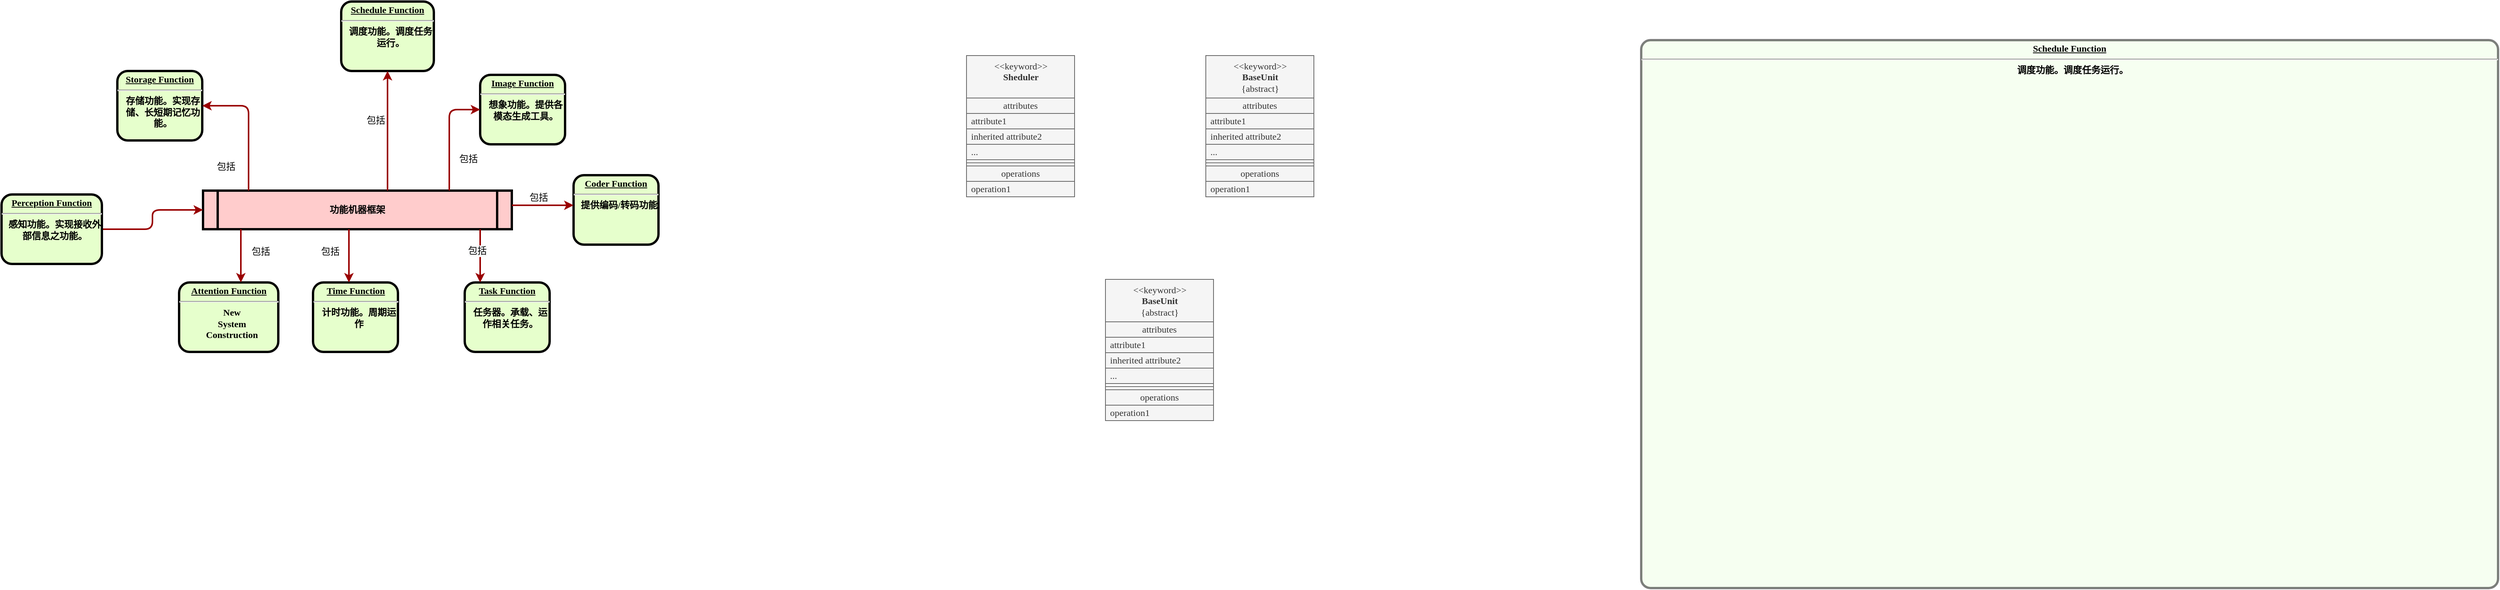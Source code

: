 <mxfile version="20.2.3" type="device" pages="7"><diagram id="hxAPiEVSr4k-Q3uIAlVK" name="功能机器框架"><mxGraphModel dx="1186" dy="847" grid="0" gridSize="10" guides="1" tooltips="1" connect="1" arrows="1" fold="1" page="0" pageScale="1" pageWidth="1169" pageHeight="827" math="0" shadow="0"><root><mxCell id="0"/><mxCell id="1" parent="0"/><mxCell id="62-Rs0SELJsAZ476o-O3-1" value="&lt;p style=&quot;margin: 0px; margin-top: 4px; text-align: center; text-decoration: underline;&quot;&gt;&lt;strong&gt;Storage Function&lt;/strong&gt;&lt;/p&gt;&lt;hr&gt;&lt;p style=&quot;margin: 0px; margin-left: 8px;&quot;&gt;存储功能。实现存储、长短期记忆功能。&lt;/p&gt;" style="verticalAlign=middle;align=center;overflow=fill;fontSize=12;fontFamily=Times New Roman;html=1;rounded=1;fontStyle=1;strokeWidth=3;fillColor=#E6FFCC;whiteSpace=wrap;" parent="1" vertex="1"><mxGeometry x="200" y="270" width="110" height="90" as="geometry"/></mxCell><mxCell id="62-Rs0SELJsAZ476o-O3-2" value="功能机器框架" style="shape=process;whiteSpace=wrap;align=center;verticalAlign=middle;size=0.048;fontStyle=1;strokeWidth=3;fillColor=#FFCCCC;fontFamily=Times New Roman;" parent="1" vertex="1"><mxGeometry x="311.0" y="425" width="400" height="50" as="geometry"/></mxCell><mxCell id="62-Rs0SELJsAZ476o-O3-3" value="&lt;p style=&quot;margin: 0px; margin-top: 4px; text-align: center; text-decoration: underline;&quot;&gt;&lt;strong&gt;Schedule Function&lt;br&gt;&lt;/strong&gt;&lt;/p&gt;&lt;hr&gt;&lt;p style=&quot;margin: 0px; margin-left: 8px;&quot;&gt;调度功能。调度任务运行。&lt;/p&gt;" style="verticalAlign=middle;align=center;overflow=fill;fontSize=12;fontFamily=Times New Roman;html=1;rounded=1;fontStyle=1;strokeWidth=3;fillColor=#E6FFCC;whiteSpace=wrap;" parent="1" vertex="1"><mxGeometry x="490" y="180" width="120" height="90" as="geometry"/></mxCell><mxCell id="62-Rs0SELJsAZ476o-O3-4" value="&lt;p style=&quot;margin: 0px; margin-top: 4px; text-align: center; text-decoration: underline;&quot;&gt;Coder Function&lt;/p&gt;&lt;hr&gt;&lt;p style=&quot;margin: 0px; margin-left: 8px;&quot;&gt;提供编码/转码功能&lt;/p&gt;" style="verticalAlign=middle;align=center;overflow=fill;fontSize=12;fontFamily=Times New Roman;html=1;rounded=1;fontStyle=1;strokeWidth=3;fillColor=#E6FFCC;whiteSpace=wrap;" parent="1" vertex="1"><mxGeometry x="791" y="405" width="110" height="90" as="geometry"/></mxCell><mxCell id="62-Rs0SELJsAZ476o-O3-5" value="&lt;p style=&quot;margin: 0px; margin-top: 4px; text-align: center; text-decoration: underline;&quot;&gt;Image Function&lt;/p&gt;&lt;hr&gt;&lt;p style=&quot;margin: 0px; margin-left: 8px;&quot;&gt;想象功能。提供各模态生成工具。&lt;/p&gt;" style="verticalAlign=middle;align=center;overflow=fill;fontSize=12;fontFamily=Times New Roman;html=1;rounded=1;fontStyle=1;strokeWidth=3;fillColor=#E6FFCC;whiteSpace=wrap;" parent="1" vertex="1"><mxGeometry x="670" y="275" width="110" height="90" as="geometry"/></mxCell><mxCell id="62-Rs0SELJsAZ476o-O3-6" value="&lt;p style=&quot;margin: 0px; margin-top: 4px; text-align: center; text-decoration: underline;&quot;&gt;Task Function&lt;/p&gt;&lt;hr&gt;&lt;p style=&quot;margin: 0px; margin-left: 8px;&quot;&gt;任务器。承载、运作相关任务。&lt;/p&gt;" style="verticalAlign=middle;align=center;overflow=fill;fontSize=12;fontFamily=Times New Roman;html=1;rounded=1;fontStyle=1;strokeWidth=3;fillColor=#E6FFCC;whiteSpace=wrap;" parent="1" vertex="1"><mxGeometry x="650" y="544" width="110" height="90" as="geometry"/></mxCell><mxCell id="62-Rs0SELJsAZ476o-O3-7" value="&lt;p style=&quot;margin: 0px; margin-top: 4px; text-align: center; text-decoration: underline;&quot;&gt;Attention Function&lt;/p&gt;&lt;hr&gt;&lt;p style=&quot;margin: 0px; margin-left: 8px;&quot;&gt;New&lt;/p&gt;&lt;p style=&quot;margin: 0px; margin-left: 8px;&quot;&gt;System&lt;/p&gt;&lt;p style=&quot;margin: 0px; margin-left: 8px;&quot;&gt;Construction&lt;/p&gt;" style="verticalAlign=middle;align=center;overflow=fill;fontSize=12;fontFamily=Times New Roman;html=1;rounded=1;fontStyle=1;strokeWidth=3;fillColor=#E6FFCC;whiteSpace=wrap;" parent="1" vertex="1"><mxGeometry x="280" y="544" width="128.5" height="90" as="geometry"/></mxCell><mxCell id="62-Rs0SELJsAZ476o-O3-8" value="&lt;p style=&quot;margin: 0px; margin-top: 4px; text-align: center; text-decoration: underline;&quot;&gt;Time Function&lt;/p&gt;&lt;hr&gt;&lt;p style=&quot;margin: 0px; margin-left: 8px;&quot;&gt;计时功能。周期运作&lt;/p&gt;" style="verticalAlign=middle;align=center;overflow=fill;fontSize=12;fontFamily=Times New Roman;html=1;rounded=1;fontStyle=1;strokeWidth=3;fillColor=#E6FFCC;whiteSpace=wrap;" parent="1" vertex="1"><mxGeometry x="453.5" y="544" width="110" height="90" as="geometry"/></mxCell><mxCell id="62-Rs0SELJsAZ476o-O3-9" value="包括" style="text;spacingTop=-5;align=center;fontFamily=Times New Roman;whiteSpace=wrap;" parent="1" vertex="1"><mxGeometry x="326" y="385" width="30" height="20" as="geometry"/></mxCell><mxCell id="62-Rs0SELJsAZ476o-O3-10" value="" style="edgeStyle=elbowEdgeStyle;elbow=horizontal;strokeColor=#990000;strokeWidth=2;fontFamily=Times New Roman;" parent="1" source="62-Rs0SELJsAZ476o-O3-2" target="62-Rs0SELJsAZ476o-O3-1" edge="1"><mxGeometry width="100" height="100" relative="1" as="geometry"><mxPoint x="160" y="564" as="sourcePoint"/><mxPoint x="260" y="464" as="targetPoint"/><Array as="points"><mxPoint x="370" y="404"/></Array></mxGeometry></mxCell><mxCell id="62-Rs0SELJsAZ476o-O3-11" value="" style="edgeStyle=elbowEdgeStyle;elbow=horizontal;strokeColor=#990000;strokeWidth=2;fontFamily=Times New Roman;" parent="1" source="62-Rs0SELJsAZ476o-O3-2" target="62-Rs0SELJsAZ476o-O3-3" edge="1"><mxGeometry width="100" height="100" relative="1" as="geometry"><mxPoint x="490" y="404" as="sourcePoint"/><mxPoint x="590" y="304" as="targetPoint"/><Array as="points"><mxPoint x="550" y="344"/></Array></mxGeometry></mxCell><mxCell id="62-Rs0SELJsAZ476o-O3-12" value="包括" style="text;spacingTop=-5;align=center;fontFamily=Times New Roman;whiteSpace=wrap;" parent="1" vertex="1"><mxGeometry x="520.0" y="325.0" width="30" height="20" as="geometry"/></mxCell><mxCell id="62-Rs0SELJsAZ476o-O3-13" value="" style="edgeStyle=segmentEdgeStyle;strokeColor=#990000;strokeWidth=2;fontFamily=Times New Roman;" parent="1" source="62-Rs0SELJsAZ476o-O3-2" target="62-Rs0SELJsAZ476o-O3-5" edge="1"><mxGeometry width="100" height="100" relative="1" as="geometry"><mxPoint x="450" y="394" as="sourcePoint"/><mxPoint x="550" y="294" as="targetPoint"/><Array as="points"><mxPoint x="630" y="320"/></Array></mxGeometry></mxCell><mxCell id="62-Rs0SELJsAZ476o-O3-14" value="包括" style="text;spacingTop=-5;align=center;fontFamily=Times New Roman;whiteSpace=wrap;" parent="1" vertex="1"><mxGeometry x="640.0" y="375.0" width="30" height="20" as="geometry"/></mxCell><mxCell id="62-Rs0SELJsAZ476o-O3-15" value="" style="edgeStyle=elbowEdgeStyle;elbow=vertical;strokeColor=#990000;strokeWidth=2;fontFamily=Times New Roman;" parent="1" source="62-Rs0SELJsAZ476o-O3-2" target="62-Rs0SELJsAZ476o-O3-4" edge="1"><mxGeometry width="100" height="100" relative="1" as="geometry"><mxPoint x="610" y="534" as="sourcePoint"/><mxPoint x="710" y="434" as="targetPoint"/><Array as="points"><mxPoint x="760" y="444"/></Array></mxGeometry></mxCell><mxCell id="62-Rs0SELJsAZ476o-O3-16" value="包括" style="text;spacingTop=-5;align=center;fontFamily=Times New Roman;whiteSpace=wrap;" parent="1" vertex="1"><mxGeometry x="731" y="425.0" width="30" height="20" as="geometry"/></mxCell><mxCell id="62-Rs0SELJsAZ476o-O3-17" value="" style="edgeStyle=elbowEdgeStyle;elbow=horizontal;strokeColor=#990000;strokeWidth=2;fontFamily=Times New Roman;" parent="1" source="62-Rs0SELJsAZ476o-O3-2" target="62-Rs0SELJsAZ476o-O3-6" edge="1"><mxGeometry width="100" height="100" relative="1" as="geometry"><mxPoint x="510" y="624" as="sourcePoint"/><mxPoint x="610" y="524" as="targetPoint"/><Array as="points"><mxPoint x="670" y="514"/></Array></mxGeometry></mxCell><mxCell id="62-Rs0SELJsAZ476o-O3-18" value="&lt;span style=&quot;font-size: 12px; background-color: rgb(248, 249, 250);&quot;&gt;包括&lt;/span&gt;" style="edgeLabel;html=1;align=center;verticalAlign=middle;resizable=0;points=[];fontFamily=Times New Roman;" parent="62-Rs0SELJsAZ476o-O3-17" vertex="1" connectable="0"><mxGeometry x="-0.188" y="-4" relative="1" as="geometry"><mxPoint as="offset"/></mxGeometry></mxCell><mxCell id="62-Rs0SELJsAZ476o-O3-19" value="" style="edgeStyle=elbowEdgeStyle;elbow=horizontal;strokeColor=#990000;strokeWidth=2;fontFamily=Times New Roman;" parent="1" source="62-Rs0SELJsAZ476o-O3-2" target="62-Rs0SELJsAZ476o-O3-8" edge="1"><mxGeometry width="100" height="100" relative="1" as="geometry"><mxPoint x="160" y="534" as="sourcePoint"/><mxPoint x="260" y="434" as="targetPoint"/><Array as="points"><mxPoint x="500" y="504"/></Array></mxGeometry></mxCell><mxCell id="62-Rs0SELJsAZ476o-O3-20" value="包括" style="text;spacingTop=-5;align=center;fontFamily=Times New Roman;whiteSpace=wrap;" parent="1" vertex="1"><mxGeometry x="371" y="495" width="30" height="20" as="geometry"/></mxCell><mxCell id="62-Rs0SELJsAZ476o-O3-21" value="" style="edgeStyle=elbowEdgeStyle;elbow=horizontal;strokeColor=#990000;strokeWidth=2;fontFamily=Times New Roman;" parent="1" source="62-Rs0SELJsAZ476o-O3-2" target="62-Rs0SELJsAZ476o-O3-7" edge="1"><mxGeometry width="100" height="100" relative="1" as="geometry"><mxPoint x="140.0" y="534" as="sourcePoint"/><mxPoint x="240.0" y="434" as="targetPoint"/><Array as="points"><mxPoint x="360" y="504"/></Array></mxGeometry></mxCell><mxCell id="62-Rs0SELJsAZ476o-O3-22" value="包括" style="text;spacingTop=-5;align=center;fontFamily=Times New Roman;whiteSpace=wrap;" parent="1" vertex="1"><mxGeometry x="461.0" y="495" width="30" height="20" as="geometry"/></mxCell><mxCell id="62-Rs0SELJsAZ476o-O3-23" style="edgeStyle=orthogonalEdgeStyle;orthogonalLoop=1;jettySize=auto;html=1;fontFamily=Times New Roman;rounded=1;strokeColor=#990000;strokeWidth=2;" parent="1" source="62-Rs0SELJsAZ476o-O3-24" target="62-Rs0SELJsAZ476o-O3-2" edge="1"><mxGeometry relative="1" as="geometry"/></mxCell><mxCell id="62-Rs0SELJsAZ476o-O3-24" value="&lt;p style=&quot;margin: 0px; margin-top: 4px; text-align: center; text-decoration: underline;&quot;&gt;&lt;strong&gt;Perception Function&lt;/strong&gt;&lt;/p&gt;&lt;hr&gt;&lt;p style=&quot;margin: 0px; margin-left: 8px;&quot;&gt;感知功能。实现接收外部信息之功能。&lt;/p&gt;" style="verticalAlign=middle;align=center;overflow=fill;fontSize=12;fontFamily=Times New Roman;html=1;rounded=1;fontStyle=1;strokeWidth=3;fillColor=#E6FFCC;whiteSpace=wrap;" parent="1" vertex="1"><mxGeometry x="50" y="430" width="130" height="90" as="geometry"/></mxCell><mxCell id="Dky_3CPtIjOYNslYeMJK-1" value="&amp;lt;&amp;lt;keyword&amp;gt;&amp;gt;&lt;br&gt;&lt;b&gt;Sheduler&lt;/b&gt;&lt;br&gt;" style="swimlane;fontStyle=0;align=center;verticalAlign=top;childLayout=stackLayout;horizontal=1;startSize=55;horizontalStack=0;resizeParent=1;resizeParentMax=0;resizeLast=0;collapsible=0;marginBottom=0;html=1;fontFamily=Times New Roman;fillColor=#f5f5f5;fontColor=#333333;strokeColor=#666666;" parent="1" vertex="1"><mxGeometry x="1300" y="250" width="140" height="183" as="geometry"/></mxCell><mxCell id="Dky_3CPtIjOYNslYeMJK-2" value="attributes" style="text;html=1;strokeColor=#666666;fillColor=#f5f5f5;align=center;verticalAlign=middle;spacingLeft=4;spacingRight=4;overflow=hidden;rotatable=0;points=[[0,0.5],[1,0.5]];portConstraint=eastwest;fontFamily=Times New Roman;fontColor=#333333;" parent="Dky_3CPtIjOYNslYeMJK-1" vertex="1"><mxGeometry y="55" width="140" height="20" as="geometry"/></mxCell><mxCell id="Dky_3CPtIjOYNslYeMJK-3" value="attribute1" style="text;html=1;strokeColor=#666666;fillColor=#f5f5f5;align=left;verticalAlign=middle;spacingLeft=4;spacingRight=4;overflow=hidden;rotatable=0;points=[[0,0.5],[1,0.5]];portConstraint=eastwest;fontFamily=Times New Roman;fontColor=#333333;" parent="Dky_3CPtIjOYNslYeMJK-1" vertex="1"><mxGeometry y="75" width="140" height="20" as="geometry"/></mxCell><mxCell id="Dky_3CPtIjOYNslYeMJK-4" value="inherited attribute2" style="text;html=1;strokeColor=#666666;fillColor=#f5f5f5;align=left;verticalAlign=middle;spacingLeft=4;spacingRight=4;overflow=hidden;rotatable=0;points=[[0,0.5],[1,0.5]];portConstraint=eastwest;fontColor=#333333;fontFamily=Times New Roman;" parent="Dky_3CPtIjOYNslYeMJK-1" vertex="1"><mxGeometry y="95" width="140" height="20" as="geometry"/></mxCell><mxCell id="Dky_3CPtIjOYNslYeMJK-5" value="..." style="text;html=1;strokeColor=#666666;fillColor=#f5f5f5;align=left;verticalAlign=middle;spacingLeft=4;spacingRight=4;overflow=hidden;rotatable=0;points=[[0,0.5],[1,0.5]];portConstraint=eastwest;fontFamily=Times New Roman;fontColor=#333333;" parent="Dky_3CPtIjOYNslYeMJK-1" vertex="1"><mxGeometry y="115" width="140" height="20" as="geometry"/></mxCell><mxCell id="Dky_3CPtIjOYNslYeMJK-6" value="" style="line;strokeWidth=1;fillColor=#f5f5f5;align=left;verticalAlign=middle;spacingTop=-1;spacingLeft=3;spacingRight=3;rotatable=0;labelPosition=right;points=[];portConstraint=eastwest;fontFamily=Times New Roman;fontColor=#333333;strokeColor=#666666;" parent="Dky_3CPtIjOYNslYeMJK-1" vertex="1"><mxGeometry y="135" width="140" height="8" as="geometry"/></mxCell><mxCell id="Dky_3CPtIjOYNslYeMJK-7" value="operations" style="text;html=1;strokeColor=#666666;fillColor=#f5f5f5;align=center;verticalAlign=middle;spacingLeft=4;spacingRight=4;overflow=hidden;rotatable=0;points=[[0,0.5],[1,0.5]];portConstraint=eastwest;fontFamily=Times New Roman;fontColor=#333333;" parent="Dky_3CPtIjOYNslYeMJK-1" vertex="1"><mxGeometry y="143" width="140" height="20" as="geometry"/></mxCell><mxCell id="Dky_3CPtIjOYNslYeMJK-8" value="operation1" style="text;html=1;strokeColor=#666666;fillColor=#f5f5f5;align=left;verticalAlign=middle;spacingLeft=4;spacingRight=4;overflow=hidden;rotatable=0;points=[[0,0.5],[1,0.5]];portConstraint=eastwest;fontFamily=Times New Roman;fontColor=#333333;" parent="Dky_3CPtIjOYNslYeMJK-1" vertex="1"><mxGeometry y="163" width="140" height="20" as="geometry"/></mxCell><mxCell id="Dky_3CPtIjOYNslYeMJK-9" value="&amp;lt;&amp;lt;keyword&amp;gt;&amp;gt;&lt;br&gt;&lt;b&gt;BaseUnit&lt;/b&gt;&lt;br&gt;{abstract}" style="swimlane;fontStyle=0;align=center;verticalAlign=top;childLayout=stackLayout;horizontal=1;startSize=55;horizontalStack=0;resizeParent=1;resizeParentMax=0;resizeLast=0;collapsible=0;marginBottom=0;html=1;fontFamily=Times New Roman;fillColor=#f5f5f5;fontColor=#333333;strokeColor=#666666;" parent="1" vertex="1"><mxGeometry x="1610" y="250" width="140" height="183" as="geometry"/></mxCell><mxCell id="Dky_3CPtIjOYNslYeMJK-10" value="attributes" style="text;html=1;strokeColor=#666666;fillColor=#f5f5f5;align=center;verticalAlign=middle;spacingLeft=4;spacingRight=4;overflow=hidden;rotatable=0;points=[[0,0.5],[1,0.5]];portConstraint=eastwest;fontFamily=Times New Roman;fontColor=#333333;" parent="Dky_3CPtIjOYNslYeMJK-9" vertex="1"><mxGeometry y="55" width="140" height="20" as="geometry"/></mxCell><mxCell id="Dky_3CPtIjOYNslYeMJK-11" value="attribute1" style="text;html=1;strokeColor=#666666;fillColor=#f5f5f5;align=left;verticalAlign=middle;spacingLeft=4;spacingRight=4;overflow=hidden;rotatable=0;points=[[0,0.5],[1,0.5]];portConstraint=eastwest;fontFamily=Times New Roman;fontColor=#333333;" parent="Dky_3CPtIjOYNslYeMJK-9" vertex="1"><mxGeometry y="75" width="140" height="20" as="geometry"/></mxCell><mxCell id="Dky_3CPtIjOYNslYeMJK-12" value="inherited attribute2" style="text;html=1;strokeColor=#666666;fillColor=#f5f5f5;align=left;verticalAlign=middle;spacingLeft=4;spacingRight=4;overflow=hidden;rotatable=0;points=[[0,0.5],[1,0.5]];portConstraint=eastwest;fontColor=#333333;fontFamily=Times New Roman;" parent="Dky_3CPtIjOYNslYeMJK-9" vertex="1"><mxGeometry y="95" width="140" height="20" as="geometry"/></mxCell><mxCell id="Dky_3CPtIjOYNslYeMJK-13" value="..." style="text;html=1;strokeColor=#666666;fillColor=#f5f5f5;align=left;verticalAlign=middle;spacingLeft=4;spacingRight=4;overflow=hidden;rotatable=0;points=[[0,0.5],[1,0.5]];portConstraint=eastwest;fontFamily=Times New Roman;fontColor=#333333;" parent="Dky_3CPtIjOYNslYeMJK-9" vertex="1"><mxGeometry y="115" width="140" height="20" as="geometry"/></mxCell><mxCell id="Dky_3CPtIjOYNslYeMJK-14" value="" style="line;strokeWidth=1;fillColor=#f5f5f5;align=left;verticalAlign=middle;spacingTop=-1;spacingLeft=3;spacingRight=3;rotatable=0;labelPosition=right;points=[];portConstraint=eastwest;fontFamily=Times New Roman;fontColor=#333333;strokeColor=#666666;" parent="Dky_3CPtIjOYNslYeMJK-9" vertex="1"><mxGeometry y="135" width="140" height="8" as="geometry"/></mxCell><mxCell id="Dky_3CPtIjOYNslYeMJK-15" value="operations" style="text;html=1;strokeColor=#666666;fillColor=#f5f5f5;align=center;verticalAlign=middle;spacingLeft=4;spacingRight=4;overflow=hidden;rotatable=0;points=[[0,0.5],[1,0.5]];portConstraint=eastwest;fontFamily=Times New Roman;fontColor=#333333;" parent="Dky_3CPtIjOYNslYeMJK-9" vertex="1"><mxGeometry y="143" width="140" height="20" as="geometry"/></mxCell><mxCell id="Dky_3CPtIjOYNslYeMJK-16" value="operation1" style="text;html=1;strokeColor=#666666;fillColor=#f5f5f5;align=left;verticalAlign=middle;spacingLeft=4;spacingRight=4;overflow=hidden;rotatable=0;points=[[0,0.5],[1,0.5]];portConstraint=eastwest;fontFamily=Times New Roman;fontColor=#333333;" parent="Dky_3CPtIjOYNslYeMJK-9" vertex="1"><mxGeometry y="163" width="140" height="20" as="geometry"/></mxCell><mxCell id="Dky_3CPtIjOYNslYeMJK-17" value="&amp;lt;&amp;lt;keyword&amp;gt;&amp;gt;&lt;br&gt;&lt;b&gt;BaseUnit&lt;/b&gt;&lt;br&gt;{abstract}" style="swimlane;fontStyle=0;align=center;verticalAlign=top;childLayout=stackLayout;horizontal=1;startSize=55;horizontalStack=0;resizeParent=1;resizeParentMax=0;resizeLast=0;collapsible=0;marginBottom=0;html=1;fontFamily=Times New Roman;fillColor=#f5f5f5;fontColor=#333333;strokeColor=#666666;" parent="1" vertex="1"><mxGeometry x="1480" y="540" width="140" height="183" as="geometry"/></mxCell><mxCell id="Dky_3CPtIjOYNslYeMJK-18" value="attributes" style="text;html=1;strokeColor=#666666;fillColor=#f5f5f5;align=center;verticalAlign=middle;spacingLeft=4;spacingRight=4;overflow=hidden;rotatable=0;points=[[0,0.5],[1,0.5]];portConstraint=eastwest;fontFamily=Times New Roman;fontColor=#333333;" parent="Dky_3CPtIjOYNslYeMJK-17" vertex="1"><mxGeometry y="55" width="140" height="20" as="geometry"/></mxCell><mxCell id="Dky_3CPtIjOYNslYeMJK-19" value="attribute1" style="text;html=1;strokeColor=#666666;fillColor=#f5f5f5;align=left;verticalAlign=middle;spacingLeft=4;spacingRight=4;overflow=hidden;rotatable=0;points=[[0,0.5],[1,0.5]];portConstraint=eastwest;fontFamily=Times New Roman;fontColor=#333333;" parent="Dky_3CPtIjOYNslYeMJK-17" vertex="1"><mxGeometry y="75" width="140" height="20" as="geometry"/></mxCell><mxCell id="Dky_3CPtIjOYNslYeMJK-20" value="inherited attribute2" style="text;html=1;strokeColor=#666666;fillColor=#f5f5f5;align=left;verticalAlign=middle;spacingLeft=4;spacingRight=4;overflow=hidden;rotatable=0;points=[[0,0.5],[1,0.5]];portConstraint=eastwest;fontColor=#333333;fontFamily=Times New Roman;" parent="Dky_3CPtIjOYNslYeMJK-17" vertex="1"><mxGeometry y="95" width="140" height="20" as="geometry"/></mxCell><mxCell id="Dky_3CPtIjOYNslYeMJK-21" value="..." style="text;html=1;strokeColor=#666666;fillColor=#f5f5f5;align=left;verticalAlign=middle;spacingLeft=4;spacingRight=4;overflow=hidden;rotatable=0;points=[[0,0.5],[1,0.5]];portConstraint=eastwest;fontFamily=Times New Roman;fontColor=#333333;" parent="Dky_3CPtIjOYNslYeMJK-17" vertex="1"><mxGeometry y="115" width="140" height="20" as="geometry"/></mxCell><mxCell id="Dky_3CPtIjOYNslYeMJK-22" value="" style="line;strokeWidth=1;fillColor=#f5f5f5;align=left;verticalAlign=middle;spacingTop=-1;spacingLeft=3;spacingRight=3;rotatable=0;labelPosition=right;points=[];portConstraint=eastwest;fontFamily=Times New Roman;fontColor=#333333;strokeColor=#666666;" parent="Dky_3CPtIjOYNslYeMJK-17" vertex="1"><mxGeometry y="135" width="140" height="8" as="geometry"/></mxCell><mxCell id="Dky_3CPtIjOYNslYeMJK-23" value="operations" style="text;html=1;strokeColor=#666666;fillColor=#f5f5f5;align=center;verticalAlign=middle;spacingLeft=4;spacingRight=4;overflow=hidden;rotatable=0;points=[[0,0.5],[1,0.5]];portConstraint=eastwest;fontFamily=Times New Roman;fontColor=#333333;" parent="Dky_3CPtIjOYNslYeMJK-17" vertex="1"><mxGeometry y="143" width="140" height="20" as="geometry"/></mxCell><mxCell id="Dky_3CPtIjOYNslYeMJK-24" value="operation1" style="text;html=1;strokeColor=#666666;fillColor=#f5f5f5;align=left;verticalAlign=middle;spacingLeft=4;spacingRight=4;overflow=hidden;rotatable=0;points=[[0,0.5],[1,0.5]];portConstraint=eastwest;fontFamily=Times New Roman;fontColor=#333333;" parent="Dky_3CPtIjOYNslYeMJK-17" vertex="1"><mxGeometry y="163" width="140" height="20" as="geometry"/></mxCell><mxCell id="Dky_3CPtIjOYNslYeMJK-25" value="&lt;p style=&quot;margin: 0px; margin-top: 4px; text-align: center; text-decoration: underline;&quot;&gt;&lt;strong&gt;Schedule Function&lt;br&gt;&lt;/strong&gt;&lt;/p&gt;&lt;hr&gt;&lt;p style=&quot;margin: 0px; margin-left: 8px;&quot;&gt;调度功能。调度任务运行。&lt;/p&gt;" style="verticalAlign=middle;align=center;overflow=fill;fontSize=12;fontFamily=Times New Roman;html=1;rounded=1;fontStyle=1;strokeWidth=3;fillColor=#EEFFE3;whiteSpace=wrap;dropTarget=1;glass=0;sketch=0;arcSize=24;absoluteArcSize=1;recursiveResize=0;opacity=50;" parent="1" vertex="1"><mxGeometry x="2174" y="230" width="1110" height="710" as="geometry"/></mxCell></root></mxGraphModel></diagram><diagram name="Machine运作引擎" id="G2IdQXKQeBYSkTb_duVd"><mxGraphModel dx="2466" dy="1237" grid="0" gridSize="10" guides="1" tooltips="1" connect="1" arrows="1" fold="1" page="0" pageScale="1" pageWidth="1169" pageHeight="827" math="0" shadow="0"><root><mxCell id="PEwN_tjs4BqFgSN1FuOm-0"/><mxCell id="PEwN_tjs4BqFgSN1FuOm-1" parent="PEwN_tjs4BqFgSN1FuOm-0"/><mxCell id="zkSfo8NF23y9X3zHopbe-15" value="&lt;p style=&quot;margin: 0px; margin-top: 4px; text-align: center; text-decoration: underline;&quot;&gt;&lt;strong&gt;XXX Function&lt;br&gt;&lt;/strong&gt;&lt;/p&gt;&lt;hr&gt;&lt;p style=&quot;margin: 0px; margin-left: 8px;&quot;&gt;XXX功能。&lt;/p&gt;" style="verticalAlign=middle;align=center;overflow=fill;fontSize=12;fontFamily=Times New Roman;html=1;rounded=1;fontStyle=1;strokeWidth=2;fillColor=#d5e8d4;whiteSpace=wrap;absoluteArcSize=1;recursiveResize=0;strokeColor=#82b366;collapsible=1;container=1;dropTarget=1;" parent="PEwN_tjs4BqFgSN1FuOm-1" vertex="1"><mxGeometry x="1103" y="197" width="120" height="90" as="geometry"/></mxCell><mxCell id="zkSfo8NF23y9X3zHopbe-16" value="&lt;p style=&quot;margin: 0px; margin-top: 4px; text-align: center; text-decoration: underline;&quot;&gt;&lt;strong&gt;Base Machine&lt;br&gt;&lt;/strong&gt;&lt;/p&gt;&lt;hr&gt;&lt;p style=&quot;margin: 0px; margin-left: 8px;&quot;&gt;基础机器。&lt;/p&gt;" style="verticalAlign=middle;align=center;overflow=fill;fontSize=12;fontFamily=Times New Roman;html=1;rounded=1;fontStyle=1;strokeWidth=2;fillColor=#fff2cc;whiteSpace=wrap;absoluteArcSize=1;recursiveResize=0;strokeColor=#d6b656;collapsible=1;container=1;" parent="PEwN_tjs4BqFgSN1FuOm-1" vertex="1"><mxGeometry x="-265" y="117" width="804" height="742" as="geometry"/></mxCell><mxCell id="zkSfo8NF23y9X3zHopbe-18" value="&lt;p style=&quot;margin: 0px; margin-top: 4px; text-align: center; text-decoration: underline;&quot;&gt;&lt;strong&gt;Sender Unit&lt;/strong&gt;&lt;/p&gt;&lt;hr&gt;&lt;p style=&quot;margin: 0px; margin-left: 8px;&quot;&gt;发送部件。&lt;/p&gt;" style="verticalAlign=middle;align=center;overflow=fill;fontSize=12;fontFamily=Times New Roman;html=1;rounded=1;fontStyle=1;strokeWidth=2;fillColor=#fff2cc;whiteSpace=wrap;absoluteArcSize=1;recursiveResize=0;strokeColor=#d6b656;collapsible=1;container=1;dropTarget=1;" parent="zkSfo8NF23y9X3zHopbe-16" vertex="1"><mxGeometry x="65" y="82" width="120" height="90" as="geometry"/></mxCell><mxCell id="zkSfo8NF23y9X3zHopbe-19" value="&lt;p style=&quot;margin: 0px; margin-top: 4px; text-align: center; text-decoration: underline;&quot;&gt;&lt;strong&gt;Receiver Unit&lt;/strong&gt;&lt;/p&gt;&lt;hr&gt;&lt;p style=&quot;margin: 0px; margin-left: 8px;&quot;&gt;接收部件。&lt;/p&gt;" style="verticalAlign=middle;align=center;overflow=fill;fontSize=12;fontFamily=Times New Roman;html=1;rounded=1;fontStyle=1;strokeWidth=2;fillColor=#fff2cc;whiteSpace=wrap;absoluteArcSize=1;recursiveResize=0;strokeColor=#d6b656;collapsible=1;container=1;dropTarget=1;" parent="zkSfo8NF23y9X3zHopbe-16" vertex="1"><mxGeometry x="82" y="249" width="120" height="90" as="geometry"/></mxCell><mxCell id="zkSfo8NF23y9X3zHopbe-21" value="&lt;p style=&quot;margin: 0px; margin-top: 4px; text-align: center; text-decoration: underline;&quot;&gt;&lt;strong&gt;Address Unit&lt;/strong&gt;&lt;/p&gt;&lt;hr&gt;&lt;p style=&quot;margin: 0px; margin-left: 8px;&quot;&gt;寻址部件。&lt;/p&gt;" style="verticalAlign=middle;align=center;overflow=fill;fontSize=12;fontFamily=Times New Roman;html=1;rounded=1;fontStyle=1;strokeWidth=2;fillColor=#fff2cc;whiteSpace=wrap;absoluteArcSize=1;recursiveResize=0;strokeColor=#d6b656;collapsible=1;container=1;dropTarget=1;" parent="zkSfo8NF23y9X3zHopbe-16" vertex="1"><mxGeometry x="243" y="402" width="120" height="90" as="geometry"/></mxCell><mxCell id="zkSfo8NF23y9X3zHopbe-22" value="&lt;p style=&quot;margin: 0px; margin-top: 4px; text-align: center; text-decoration: underline;&quot;&gt;&lt;strong&gt;Read Unit&lt;/strong&gt;&lt;/p&gt;&lt;hr&gt;&lt;p style=&quot;margin: 0px; margin-left: 8px;&quot;&gt;读取部件。&lt;/p&gt;" style="verticalAlign=middle;align=center;overflow=fill;fontSize=12;fontFamily=Times New Roman;html=1;rounded=1;fontStyle=1;strokeWidth=2;fillColor=#fff2cc;whiteSpace=wrap;absoluteArcSize=1;recursiveResize=0;strokeColor=#d6b656;collapsible=1;container=1;dropTarget=1;" parent="zkSfo8NF23y9X3zHopbe-16" vertex="1"><mxGeometry x="383" y="183" width="120" height="90" as="geometry"/></mxCell><mxCell id="zkSfo8NF23y9X3zHopbe-23" value="&lt;p style=&quot;margin: 0px; margin-top: 4px; text-align: center; text-decoration: underline;&quot;&gt;&lt;strong&gt;Write Unit&lt;/strong&gt;&lt;/p&gt;&lt;hr&gt;&lt;p style=&quot;margin: 0px; margin-left: 8px;&quot;&gt;写出部件。&lt;/p&gt;" style="verticalAlign=middle;align=center;overflow=fill;fontSize=12;fontFamily=Times New Roman;html=1;rounded=1;fontStyle=1;strokeWidth=2;fillColor=#fff2cc;whiteSpace=wrap;absoluteArcSize=1;recursiveResize=0;strokeColor=#d6b656;collapsible=1;container=1;dropTarget=1;" parent="zkSfo8NF23y9X3zHopbe-16" vertex="1"><mxGeometry x="508" y="375" width="120" height="90" as="geometry"/></mxCell><mxCell id="mzK5-uyytRDGVi2F6biW-0" value="&lt;p style=&quot;margin: 0px; margin-top: 4px; text-align: center; text-decoration: underline;&quot;&gt;&lt;strong&gt;Content Unit&lt;/strong&gt;&lt;/p&gt;&lt;hr&gt;&lt;p style=&quot;margin: 0px; margin-left: 8px;&quot;&gt;内容部件。&lt;/p&gt;" style="verticalAlign=middle;align=center;overflow=fill;fontSize=12;fontFamily=Times New Roman;html=1;rounded=1;fontStyle=1;strokeWidth=2;fillColor=#fff2cc;whiteSpace=wrap;absoluteArcSize=1;recursiveResize=0;strokeColor=#d6b656;collapsible=1;container=1;dropTarget=1;" parent="zkSfo8NF23y9X3zHopbe-16" vertex="1"><mxGeometry x="463" y="557" width="120" height="90" as="geometry"/></mxCell><mxCell id="T3Y17DwwSuhXAsfzAHqu-0" value="&lt;p style=&quot;margin: 0px; margin-top: 4px; text-align: center; text-decoration: underline;&quot;&gt;&lt;strong&gt;Need Machine&lt;br&gt;&lt;/strong&gt;&lt;/p&gt;&lt;hr&gt;&lt;p style=&quot;margin: 0px; margin-left: 8px;&quot;&gt;需求机&lt;/p&gt;" style="verticalAlign=middle;align=center;overflow=fill;fontSize=12;fontFamily=Times New Roman;html=1;rounded=1;fontStyle=1;strokeWidth=2;fillColor=#fff2cc;whiteSpace=wrap;absoluteArcSize=1;recursiveResize=0;strokeColor=#d6b656;collapsible=1;container=1;" parent="PEwN_tjs4BqFgSN1FuOm-1" vertex="1"><mxGeometry x="-116" y="1064" width="343" height="191" as="geometry"/></mxCell><mxCell id="T3Y17DwwSuhXAsfzAHqu-7" value="GeneralizationSet1" style="endArrow=block;html=1;rounded=0;align=center;verticalAlign=bottom;endFill=0;labelBackgroundColor=none;endSize=8;fontFamily=Times New Roman;" parent="PEwN_tjs4BqFgSN1FuOm-1" source="T3Y17DwwSuhXAsfzAHqu-0" target="zkSfo8NF23y9X3zHopbe-16" edge="1"><mxGeometry relative="1" as="geometry"><mxPoint x="759" y="501" as="sourcePoint"/><mxPoint x="599" y="501" as="targetPoint"/></mxGeometry></mxCell><mxCell id="T3Y17DwwSuhXAsfzAHqu-8" value=":powertype {constraint1}" style="resizable=0;html=1;align=center;verticalAlign=top;labelBackgroundColor=none;fontFamily=Times New Roman;" parent="T3Y17DwwSuhXAsfzAHqu-7" connectable="0" vertex="1"><mxGeometry relative="1" as="geometry"/></mxCell><mxCell id="xjseEMEeck3oQ24oEZyc-0" value="&lt;p style=&quot;margin: 0px; margin-top: 4px; text-align: center; text-decoration: underline;&quot;&gt;&lt;strong&gt;State Machine&lt;br&gt;&lt;/strong&gt;&lt;/p&gt;&lt;hr&gt;&lt;p style=&quot;margin: 0px; margin-left: 8px;&quot;&gt;需求机&lt;/p&gt;" style="verticalAlign=middle;align=center;overflow=fill;fontSize=12;fontFamily=Times New Roman;html=1;rounded=1;fontStyle=1;strokeWidth=2;fillColor=#fff2cc;whiteSpace=wrap;absoluteArcSize=1;recursiveResize=0;strokeColor=#d6b656;collapsible=1;container=1;" parent="PEwN_tjs4BqFgSN1FuOm-1" vertex="1"><mxGeometry x="433" y="1164" width="343" height="191" as="geometry"/></mxCell><mxCell id="bRWL62lCFWTJH1G6LmIG-0" value="&lt;p style=&quot;margin: 0px; margin-top: 4px; text-align: center; text-decoration: underline;&quot;&gt;&lt;strong&gt;State Machine&lt;br&gt;&lt;/strong&gt;&lt;/p&gt;&lt;hr&gt;&lt;p style=&quot;margin: 0px; margin-left: 8px;&quot;&gt;需求机&lt;/p&gt;" style="verticalAlign=middle;align=center;overflow=fill;fontSize=12;fontFamily=Times New Roman;html=1;rounded=1;fontStyle=1;strokeWidth=2;fillColor=#fff2cc;whiteSpace=wrap;absoluteArcSize=1;recursiveResize=0;strokeColor=#d6b656;collapsible=1;container=1;" parent="PEwN_tjs4BqFgSN1FuOm-1" vertex="1"><mxGeometry x="22" y="1418" width="343" height="191" as="geometry"/></mxCell><mxCell id="bRWL62lCFWTJH1G6LmIG-1" value="&lt;p style=&quot;margin: 0px; margin-top: 4px; text-align: center; text-decoration: underline;&quot;&gt;&lt;strong&gt;State Machine&lt;br&gt;&lt;/strong&gt;&lt;/p&gt;&lt;hr&gt;&lt;p style=&quot;margin: 0px; margin-left: 8px;&quot;&gt;需求机&lt;/p&gt;" style="verticalAlign=middle;align=center;overflow=fill;fontSize=12;fontFamily=Times New Roman;html=1;rounded=1;fontStyle=1;strokeWidth=2;fillColor=#fff2cc;whiteSpace=wrap;absoluteArcSize=1;recursiveResize=0;strokeColor=#d6b656;collapsible=1;container=1;" parent="PEwN_tjs4BqFgSN1FuOm-1" vertex="1"><mxGeometry x="541" y="1443" width="343" height="191" as="geometry"/></mxCell><mxCell id="YWoPVvSY-pZM1rgmxY9h-0" value="&lt;p style=&quot;margin: 0px; margin-top: 4px; text-align: center; text-decoration: underline;&quot;&gt;&lt;strong&gt;Address Unit&lt;/strong&gt;&lt;/p&gt;&lt;hr&gt;&lt;p style=&quot;margin: 0px; margin-left: 8px;&quot;&gt;寻址部件。&lt;/p&gt;" style="verticalAlign=middle;align=center;overflow=fill;fontSize=12;fontFamily=Times New Roman;html=1;rounded=1;fontStyle=1;strokeWidth=2;fillColor=#fff2cc;whiteSpace=wrap;absoluteArcSize=1;recursiveResize=0;strokeColor=#d6b656;collapsible=1;container=1;dropTarget=1;" parent="PEwN_tjs4BqFgSN1FuOm-1" vertex="1"><mxGeometry x="732" y="747" width="120" height="90" as="geometry"/></mxCell></root></mxGraphModel></diagram><diagram id="Li4zHSk25sp6mSnV6yIi" name="Unit功能"><mxGraphModel dx="1186" dy="847" grid="0" gridSize="10" guides="1" tooltips="1" connect="1" arrows="1" fold="1" page="0" pageScale="1" pageWidth="1169" pageHeight="827" math="0" shadow="0"><root><mxCell id="0"/><mxCell id="1" parent="0"/><mxCell id="i8HV7p7DAjn6qCuVDiwQ-6" value="" style="edgeStyle=none;rounded=0;orthogonalLoop=1;jettySize=auto;html=1;fontFamily=Times New Roman;endArrow=classic;endFill=1;strokeWidth=2;" parent="1" source="i8HV7p7DAjn6qCuVDiwQ-2" target="i8HV7p7DAjn6qCuVDiwQ-5" edge="1"><mxGeometry relative="1" as="geometry"/></mxCell><mxCell id="i8HV7p7DAjn6qCuVDiwQ-2" value="Content" style="ellipse;whiteSpace=wrap;html=1;aspect=fixed;fontFamily=Times New Roman;strokeWidth=2;fillColor=#f8cecc;strokeColor=#b85450;flipH=1;flipV=0;" parent="1" vertex="1"><mxGeometry x="848" y="518" width="50" height="50" as="geometry"/></mxCell><mxCell id="i8HV7p7DAjn6qCuVDiwQ-5" value="TargetMachine" style="whiteSpace=wrap;html=1;fontFamily=Times New Roman;strokeWidth=2;fillColor=#fff2cc;strokeColor=#d6b656;flipH=1;flipV=0;" parent="1" vertex="1"><mxGeometry x="1000" y="513" width="120" height="60" as="geometry"/></mxCell><mxCell id="_sdFO0BLqZ7h281OIFjF-8" style="edgeStyle=none;rounded=0;orthogonalLoop=1;jettySize=auto;html=1;dashed=1;fontFamily=Times New Roman;endArrow=classic;endFill=1;strokeWidth=2;" parent="1" source="i8HV7p7DAjn6qCuVDiwQ-13" target="i8HV7p7DAjn6qCuVDiwQ-7" edge="1"><mxGeometry relative="1" as="geometry"/></mxCell><mxCell id="i8HV7p7DAjn6qCuVDiwQ-13" value="SendFunction" style="rounded=0;whiteSpace=wrap;html=1;fontFamily=Times New Roman;strokeWidth=2;fillColor=#d5e8d4;strokeColor=#82b366;" parent="1" vertex="1"><mxGeometry x="625" y="322" width="120" height="60" as="geometry"/></mxCell><mxCell id="_sdFO0BLqZ7h281OIFjF-2" style="edgeStyle=none;rounded=0;orthogonalLoop=1;jettySize=auto;html=1;fontFamily=Times New Roman;endArrow=classic;endFill=1;strokeWidth=2;startArrow=none;" parent="1" source="i8HV7p7DAjn6qCuVDiwQ-7" target="i8HV7p7DAjn6qCuVDiwQ-2" edge="1"><mxGeometry relative="1" as="geometry"/></mxCell><mxCell id="i8HV7p7DAjn6qCuVDiwQ-7" value="SendUnit" style="rounded=0;whiteSpace=wrap;html=1;fontFamily=Times New Roman;strokeWidth=2;fillColor=#fff2cc;strokeColor=#d6b656;flipH=1;flipV=0;" parent="1" vertex="1"><mxGeometry x="625" y="513" width="120" height="60" as="geometry"/></mxCell><mxCell id="_sdFO0BLqZ7h281OIFjF-5" value="" style="edgeStyle=none;rounded=0;orthogonalLoop=1;jettySize=auto;html=1;fontFamily=Times New Roman;endArrow=classic;endFill=1;strokeWidth=2;startArrow=none;" parent="1" source="_sdFO0BLqZ7h281OIFjF-6" target="i8HV7p7DAjn6qCuVDiwQ-7" edge="1"><mxGeometry relative="1" as="geometry"><mxPoint x="659" y="565" as="sourcePoint"/><mxPoint x="324" y="565" as="targetPoint"/></mxGeometry></mxCell><mxCell id="_sdFO0BLqZ7h281OIFjF-6" value="Content" style="ellipse;whiteSpace=wrap;html=1;aspect=fixed;fontFamily=Times New Roman;strokeWidth=2;fillColor=#f8cecc;strokeColor=#b85450;flipH=1;flipV=0;" parent="1" vertex="1"><mxGeometry x="497" y="518" width="50" height="50" as="geometry"/></mxCell><mxCell id="_sdFO0BLqZ7h281OIFjF-9" value="" style="edgeStyle=none;rounded=0;orthogonalLoop=1;jettySize=auto;html=1;fontFamily=Times New Roman;endArrow=classic;endFill=1;strokeWidth=2;" parent="1" source="_sdFO0BLqZ7h281OIFjF-10" target="_sdFO0BLqZ7h281OIFjF-11" edge="1"><mxGeometry relative="1" as="geometry"/></mxCell><mxCell id="_sdFO0BLqZ7h281OIFjF-10" value="Content" style="ellipse;whiteSpace=wrap;html=1;aspect=fixed;fontFamily=Times New Roman;strokeWidth=2;fillColor=#f8cecc;strokeColor=#b85450;flipH=1;flipV=0;" parent="1" vertex="1"><mxGeometry x="497" y="1148" width="50" height="50" as="geometry"/></mxCell><mxCell id="_sdFO0BLqZ7h281OIFjF-11" value="ThisMachine" style="whiteSpace=wrap;html=1;fontFamily=Times New Roman;strokeWidth=2;fillColor=#fff2cc;strokeColor=#d6b656;flipH=1;flipV=0;" parent="1" vertex="1"><mxGeometry x="307" y="1146" width="120" height="60" as="geometry"/></mxCell><mxCell id="_sdFO0BLqZ7h281OIFjF-12" style="edgeStyle=none;rounded=0;orthogonalLoop=1;jettySize=auto;html=1;dashed=1;fontFamily=Times New Roman;endArrow=classic;endFill=1;strokeWidth=2;" parent="1" source="_sdFO0BLqZ7h281OIFjF-13" target="_sdFO0BLqZ7h281OIFjF-16" edge="1"><mxGeometry relative="1" as="geometry"/></mxCell><mxCell id="_sdFO0BLqZ7h281OIFjF-13" value="ReceiveFunction" style="rounded=0;whiteSpace=wrap;html=1;fontFamily=Times New Roman;strokeWidth=2;fillColor=#d5e8d4;strokeColor=#82b366;" parent="1" vertex="1"><mxGeometry x="581" y="923" width="120" height="60" as="geometry"/></mxCell><mxCell id="_sdFO0BLqZ7h281OIFjF-14" style="edgeStyle=none;rounded=0;orthogonalLoop=1;jettySize=auto;html=1;fontFamily=Times New Roman;endArrow=classic;endFill=1;strokeWidth=2;startArrow=none;" parent="1" source="_sdFO0BLqZ7h281OIFjF-16" target="_sdFO0BLqZ7h281OIFjF-10" edge="1"><mxGeometry relative="1" as="geometry"/></mxCell><mxCell id="_sdFO0BLqZ7h281OIFjF-15" value="Library" style="shape=cylinder3;whiteSpace=wrap;html=1;boundedLbl=1;backgroundOutline=1;size=15;fontFamily=Times New Roman;strokeWidth=2;fillColor=#dae8fc;strokeColor=#6c8ebf;flipH=1;flipV=0;" parent="1" vertex="1"><mxGeometry x="634" y="1411" width="60" height="80" as="geometry"/></mxCell><mxCell id="_sdFO0BLqZ7h281OIFjF-16" value="ReceiveUnit" style="rounded=0;whiteSpace=wrap;html=1;fontFamily=Times New Roman;strokeWidth=2;fillColor=#fff2cc;strokeColor=#d6b656;flipH=1;flipV=0;" parent="1" vertex="1"><mxGeometry x="581" y="1138" width="120" height="60" as="geometry"/></mxCell><mxCell id="_sdFO0BLqZ7h281OIFjF-17" value="" style="edgeStyle=none;rounded=0;orthogonalLoop=1;jettySize=auto;html=1;fontFamily=Times New Roman;endArrow=classic;endFill=1;strokeWidth=2;startArrow=none;" parent="1" source="_sdFO0BLqZ7h281OIFjF-18" target="_sdFO0BLqZ7h281OIFjF-16" edge="1"><mxGeometry relative="1" as="geometry"><mxPoint x="623" y="967" as="sourcePoint"/><mxPoint x="288" y="967" as="targetPoint"/></mxGeometry></mxCell><mxCell id="_sdFO0BLqZ7h281OIFjF-18" value="Content" style="ellipse;whiteSpace=wrap;html=1;aspect=fixed;fontFamily=Times New Roman;strokeWidth=2;fillColor=#f8cecc;strokeColor=#b85450;flipH=1;flipV=0;" parent="1" vertex="1"><mxGeometry x="624" y="1263" width="50" height="50" as="geometry"/></mxCell><mxCell id="_sdFO0BLqZ7h281OIFjF-19" value="" style="edgeStyle=none;rounded=0;orthogonalLoop=1;jettySize=auto;html=1;fontFamily=Times New Roman;endArrow=none;endFill=1;strokeWidth=2;" parent="1" source="_sdFO0BLqZ7h281OIFjF-15" target="_sdFO0BLqZ7h281OIFjF-18" edge="1"><mxGeometry relative="1" as="geometry"><mxPoint x="353" y="966.786" as="sourcePoint"/><mxPoint x="162" y="965.427" as="targetPoint"/></mxGeometry></mxCell><mxCell id="gZU16Ss0YJjgEbpm0qPt-2" value="TargetMachine" style="whiteSpace=wrap;html=1;fontFamily=Times New Roman;strokeWidth=2;fillColor=#fff2cc;strokeColor=#d6b656;flipH=1;flipV=0;" parent="1" vertex="1"><mxGeometry x="1094" y="1091" width="120" height="60" as="geometry"/></mxCell><mxCell id="gZU16Ss0YJjgEbpm0qPt-4" style="rounded=0;orthogonalLoop=1;jettySize=auto;html=1;fontFamily=Times New Roman;endFill=1;strokeWidth=2;startArrow=none;" parent="1" source="gZU16Ss0YJjgEbpm0qPt-3" target="_sdFO0BLqZ7h281OIFjF-6" edge="1"><mxGeometry relative="1" as="geometry"/></mxCell><mxCell id="gZU16Ss0YJjgEbpm0qPt-3" value="ThisMachine" style="whiteSpace=wrap;html=1;fontFamily=Times New Roman;strokeWidth=2;fillColor=#fff2cc;strokeColor=#d6b656;flipH=1;flipV=0;" parent="1" vertex="1"><mxGeometry x="272" y="516" width="120" height="60" as="geometry"/></mxCell><mxCell id="Ax8hBz4c-EfKdNicy7bW-3" value="本机" style="rounded=1;whiteSpace=wrap;html=1;fontFamily=Times New Roman;fontSize=12;fontColor=default;align=center;strokeColor=default;fillColor=#f8cecc;absoluteArcSize=1;strokeWidth=2;recursiveResize=0;resizable=0;rotatable=0;treeFolding=0;enumerate=0;comic=0;fixedWidth=0;" parent="1" vertex="1"><mxGeometry x="190" y="652" width="80" height="80" as="geometry"/></mxCell></root></mxGraphModel></diagram><diagram id="njh9TFcRaSU9XXM3x9bG" name="术语之于机器机制"><mxGraphModel dx="1186" dy="847" grid="0" gridSize="10" guides="1" tooltips="1" connect="1" arrows="1" fold="1" page="0" pageScale="1" pageWidth="1169" pageHeight="827" math="1" shadow="0"><root><mxCell id="0"/><mxCell id="1" parent="0"/><mxCell id="j9EZUc_aThXWcKWAAm7b-1" value="个体&lt;br&gt;Agent&lt;br&gt;\(A\)" style="rounded=1;whiteSpace=wrap;html=1;fontFamily=Times New Roman;fillColor=#f5f5f5;fontColor=#000000;strokeColor=#666666;" parent="1" vertex="1"><mxGeometry x="210" y="320" width="90" height="60" as="geometry"/></mxCell><mxCell id="j9EZUc_aThXWcKWAAm7b-2" value="机&lt;br&gt;机件&lt;br&gt;Machine&lt;br&gt;\(M\)" style="rounded=1;whiteSpace=wrap;html=1;fontFamily=Times New Roman;fillColor=#f5f5f5;fontColor=#000000;strokeColor=#666666;" parent="1" vertex="1"><mxGeometry x="151" y="540" width="90" height="60" as="geometry"/></mxCell><mxCell id="j9EZUc_aThXWcKWAAm7b-3" value="门&lt;br&gt;接口&lt;br&gt;口&lt;br&gt;Gate&lt;br&gt;\(G\)" style="rounded=1;whiteSpace=wrap;html=1;fontFamily=Times New Roman;fillColor=#f5f5f5;fontColor=#000000;strokeColor=#666666;" parent="1" vertex="1"><mxGeometry x="634" y="495" width="90" height="104" as="geometry"/></mxCell><mxCell id="j9EZUc_aThXWcKWAAm7b-4" value="件&lt;br&gt;单元&lt;br&gt;Unit&lt;br&gt;\(U\)" style="rounded=1;whiteSpace=wrap;html=1;fontFamily=Times New Roman;fillColor=#f5f5f5;fontColor=#000000;strokeColor=#666666;" parent="1" vertex="1"><mxGeometry x="498" y="662" width="90" height="60" as="geometry"/></mxCell><mxCell id="j9EZUc_aThXWcKWAAm7b-5" value="语言&lt;br&gt;（Language）" style="rounded=1;whiteSpace=wrap;html=1;fontFamily=Times New Roman;fillColor=#f5f5f5;fontColor=#000000;strokeColor=#666666;" parent="1" vertex="1"><mxGeometry x="679" y="765" width="90" height="60" as="geometry"/></mxCell><mxCell id="j9EZUc_aThXWcKWAAm7b-6" value="信&lt;br&gt;信号&lt;br&gt;Sign&lt;br&gt;\(Si\)" style="rounded=1;whiteSpace=wrap;html=1;fontFamily=Times New Roman;fillColor=#f5f5f5;fontColor=#000000;strokeColor=#666666;" parent="1" vertex="1"><mxGeometry x="1166" y="820" width="90" height="60" as="geometry"/></mxCell><mxCell id="j9EZUc_aThXWcKWAAm7b-7" value="符&lt;br&gt;符号&lt;br&gt;Symbol&lt;br&gt;\(Sy\)" style="rounded=1;whiteSpace=wrap;html=1;fontFamily=Times New Roman;fillColor=#f5f5f5;fontColor=#000000;strokeColor=#666666;" parent="1" vertex="1"><mxGeometry x="447" y="898" width="90" height="60" as="geometry"/></mxCell><mxCell id="j9EZUc_aThXWcKWAAm7b-8" value="功能&lt;br&gt;Function&lt;br&gt;\(F\)" style="rounded=1;whiteSpace=wrap;html=1;fontFamily=Times New Roman;fillColor=#f5f5f5;fontColor=#000000;strokeColor=#666666;" parent="1" vertex="1"><mxGeometry x="408" y="535" width="90" height="60" as="geometry"/></mxCell><mxCell id="j9EZUc_aThXWcKWAAm7b-9" value="管线&lt;br&gt;（pipe）" style="rounded=1;whiteSpace=wrap;html=1;fontFamily=Times New Roman;fillColor=#f5f5f5;fontColor=#000000;strokeColor=#666666;" parent="1" vertex="1"><mxGeometry x="822" y="407" width="90" height="60" as="geometry"/></mxCell><mxCell id="j9EZUc_aThXWcKWAAm7b-10" value="连&lt;br&gt;连接&lt;br&gt;Link&lt;br&gt;\(Lk\)" style="rounded=1;whiteSpace=wrap;html=1;fontFamily=Times New Roman;fillColor=#f5f5f5;fontColor=#000000;strokeColor=#666666;" parent="1" vertex="1"><mxGeometry x="959" y="525" width="90" height="60" as="geometry"/></mxCell><mxCell id="aFW1ypGJpXHX7CzrWHcc-1" value="令&lt;br&gt;牌&lt;br&gt;令牌&lt;br&gt;Token&lt;br&gt;\(To\)" style="rounded=1;whiteSpace=wrap;html=1;fontFamily=Times New Roman;fillColor=#f5f5f5;fontColor=#000000;strokeColor=#666666;" parent="1" vertex="1"><mxGeometry x="288" y="1054" width="90" height="100" as="geometry"/></mxCell><mxCell id="aFW1ypGJpXHX7CzrWHcc-2" value="币&lt;br&gt;代币&lt;br&gt;筹码&lt;br&gt;Coin&lt;br&gt;\(Co\)" style="rounded=1;whiteSpace=wrap;html=1;fontFamily=Times New Roman;fillColor=#f5f5f5;fontColor=#000000;strokeColor=#666666;" parent="1" vertex="1"><mxGeometry x="705" y="1106" width="90" height="94" as="geometry"/></mxCell><mxCell id="aFW1ypGJpXHX7CzrWHcc-3" value="器&lt;br&gt;器件、器物&lt;br&gt;（Device）&lt;br&gt;\(D\)" style="rounded=1;whiteSpace=wrap;html=1;fontFamily=Times New Roman;fillColor=#f5f5f5;fontColor=#000000;strokeColor=#666666;" parent="1" vertex="1"><mxGeometry x="153" y="726" width="90" height="60" as="geometry"/></mxCell><mxCell id="aFW1ypGJpXHX7CzrWHcc-4" value="路&lt;br&gt;数据线路&lt;br&gt;Road&lt;br&gt;\(Rd\)" style="rounded=1;whiteSpace=wrap;html=1;fontFamily=Times New Roman;fillColor=#f5f5f5;fontColor=#000000;strokeColor=#666666;" parent="1" vertex="1"><mxGeometry x="961" y="700" width="90" height="90" as="geometry"/></mxCell><mxCell id="aFW1ypGJpXHX7CzrWHcc-5" value="线&lt;br&gt;信号线路&lt;br&gt;Line&lt;br&gt;\(Li\)" style="rounded=1;whiteSpace=wrap;html=1;fontFamily=Times New Roman;fillColor=#f5f5f5;fontColor=#000000;strokeColor=#666666;" parent="1" vertex="1"><mxGeometry x="1160" y="587" width="90" height="60" as="geometry"/></mxCell></root></mxGraphModel></diagram><diagram id="wVOQJ7hCt3btwbNBFeAk" name="信息如何变成知识"><mxGraphModel dx="1586" dy="847" grid="0" gridSize="10" guides="1" tooltips="1" connect="1" arrows="1" fold="1" page="0" pageScale="1" pageWidth="1169" pageHeight="827" math="1" shadow="0"><root><mxCell id="0"/><mxCell id="1" parent="0"/><mxCell id="ndXzGRcFR4aHbjv_9oHk-1" value="知识" style="ellipse;whiteSpace=wrap;html=1;aspect=fixed;fontFamily=Times New Roman;fontSize=16;fontColor=#333333;align=center;strokeColor=default;fillColor=#fff2cc;strokeWidth=2;rotatable=0;resizable=0;" parent="1" vertex="1"><mxGeometry x="421" y="382" width="80" height="80" as="geometry"/></mxCell><mxCell id="rSIzqDQ08BW4NVqxpfrs-10" style="edgeStyle=none;shape=connector;rounded=1;orthogonalLoop=1;jettySize=auto;html=1;labelBackgroundColor=default;fontFamily=Times New Roman;fontSize=16;fontColor=#333333;startArrow=none;endArrow=classic;strokeColor=default;strokeWidth=2;" parent="1" source="ndXzGRcFR4aHbjv_9oHk-3" target="48_8ZhSqjQUny-GqJLzz-4" edge="1"><mxGeometry relative="1" as="geometry"><mxPoint x="565" y="453" as="targetPoint"/></mxGeometry></mxCell><mxCell id="ndXzGRcFR4aHbjv_9oHk-3" value="观察的信息" style="ellipse;whiteSpace=wrap;html=1;aspect=fixed;fontFamily=Times New Roman;fontSize=16;fontColor=#333333;align=center;strokeColor=default;fillColor=#fff2cc;strokeWidth=2;rotatable=0;resizable=0;" parent="1" vertex="1"><mxGeometry x="65" y="249" width="80" height="80" as="geometry"/></mxCell><mxCell id="ndXzGRcFR4aHbjv_9oHk-5" style="rounded=1;orthogonalLoop=1;jettySize=auto;html=1;fontFamily=Times New Roman;startArrow=none;strokeWidth=2;fontColor=#333333;fontSize=16;" parent="1" source="J6fB99bQFn0Vic_rXNMW-8" target="ndXzGRcFR4aHbjv_9oHk-3" edge="1"><mxGeometry relative="1" as="geometry"/></mxCell><mxCell id="ndXzGRcFR4aHbjv_9oHk-4" value="现象" style="ellipse;whiteSpace=wrap;html=1;aspect=fixed;fontFamily=Times New Roman;fontSize=16;fontColor=#333333;align=center;strokeColor=default;fillColor=#fff2cc;strokeWidth=2;rotatable=0;resizable=0;" parent="1" vertex="1"><mxGeometry x="-299" y="249" width="80" height="80" as="geometry"/></mxCell><mxCell id="J6fB99bQFn0Vic_rXNMW-4" style="edgeStyle=none;shape=connector;rounded=1;orthogonalLoop=1;jettySize=auto;html=1;dashed=1;labelBackgroundColor=default;fontFamily=Times New Roman;fontSize=16;fontColor=#333333;startArrow=none;endArrow=classic;strokeColor=default;strokeWidth=2;" parent="1" source="7BVk6QPQgeqAaj8G9wwF-1" target="ndXzGRcFR4aHbjv_9oHk-4" edge="1"><mxGeometry relative="1" as="geometry"/></mxCell><mxCell id="J6fB99bQFn0Vic_rXNMW-5" style="edgeStyle=none;shape=connector;rounded=1;orthogonalLoop=1;jettySize=auto;html=1;dashed=1;labelBackgroundColor=default;fontFamily=Times New Roman;fontSize=16;fontColor=#333333;startArrow=none;endArrow=classic;strokeColor=default;strokeWidth=2;" parent="1" source="7BVk6QPQgeqAaj8G9wwF-1" target="ndXzGRcFR4aHbjv_9oHk-3" edge="1"><mxGeometry relative="1" as="geometry"/></mxCell><mxCell id="7BVk6QPQgeqAaj8G9wwF-1" value="感知机、&lt;br style=&quot;font-size: 16px;&quot;&gt;观察机" style="rounded=1;whiteSpace=wrap;html=1;fontFamily=Times New Roman;fontSize=16;fontColor=#333333;align=center;strokeColor=default;fillColor=#f8cecc;absoluteArcSize=1;strokeWidth=2;rotatable=0;resizable=0;" parent="1" vertex="1"><mxGeometry x="-128" y="144" width="80" height="80" as="geometry"/></mxCell><mxCell id="rSIzqDQ08BW4NVqxpfrs-5" style="edgeStyle=none;shape=connector;rounded=1;orthogonalLoop=1;jettySize=auto;html=1;labelBackgroundColor=default;fontFamily=Times New Roman;fontSize=16;fontColor=#333333;startArrow=none;endArrow=classic;strokeColor=default;strokeWidth=2;" parent="1" source="48_8ZhSqjQUny-GqJLzz-2" target="rSIzqDQ08BW4NVqxpfrs-3" edge="1"><mxGeometry relative="1" as="geometry"><mxPoint x="240" y="477" as="targetPoint"/></mxGeometry></mxCell><mxCell id="rSIzqDQ08BW4NVqxpfrs-2" value="模型" style="ellipse;whiteSpace=wrap;html=1;aspect=fixed;fontFamily=Times New Roman;fontSize=16;fontColor=#333333;align=center;strokeColor=default;fillColor=#fff2cc;strokeWidth=2;rotatable=0;resizable=0;" parent="1" vertex="1"><mxGeometry x="-299" y="498" width="80" height="80" as="geometry"/></mxCell><mxCell id="rSIzqDQ08BW4NVqxpfrs-11" style="edgeStyle=none;shape=connector;rounded=1;orthogonalLoop=1;jettySize=auto;html=1;labelBackgroundColor=default;fontFamily=Times New Roman;fontSize=16;fontColor=#333333;startArrow=none;endArrow=classic;strokeColor=default;strokeWidth=2;" parent="1" source="rSIzqDQ08BW4NVqxpfrs-3" target="48_8ZhSqjQUny-GqJLzz-4" edge="1"><mxGeometry relative="1" as="geometry"><mxPoint x="559" y="467" as="targetPoint"/></mxGeometry></mxCell><mxCell id="rSIzqDQ08BW4NVqxpfrs-3" value="生成的信息" style="ellipse;whiteSpace=wrap;html=1;aspect=fixed;fontFamily=Times New Roman;fontSize=16;fontColor=#333333;align=center;strokeColor=default;fillColor=#fff2cc;strokeWidth=2;rotatable=0;resizable=0;" parent="1" vertex="1"><mxGeometry x="65" y="498" width="80" height="80" as="geometry"/></mxCell><mxCell id="J6fB99bQFn0Vic_rXNMW-6" style="edgeStyle=none;shape=connector;rounded=1;orthogonalLoop=1;jettySize=auto;html=1;dashed=1;labelBackgroundColor=default;fontFamily=Times New Roman;fontSize=16;fontColor=#333333;startArrow=none;endArrow=classic;strokeColor=default;strokeWidth=2;" parent="1" source="rSIzqDQ08BW4NVqxpfrs-6" target="rSIzqDQ08BW4NVqxpfrs-2" edge="1"><mxGeometry relative="1" as="geometry"/></mxCell><mxCell id="J6fB99bQFn0Vic_rXNMW-7" style="edgeStyle=none;shape=connector;rounded=1;orthogonalLoop=1;jettySize=auto;html=1;dashed=1;labelBackgroundColor=default;fontFamily=Times New Roman;fontSize=16;fontColor=#333333;startArrow=none;endArrow=classic;strokeColor=default;strokeWidth=2;" parent="1" source="rSIzqDQ08BW4NVqxpfrs-6" target="rSIzqDQ08BW4NVqxpfrs-3" edge="1"><mxGeometry relative="1" as="geometry"/></mxCell><mxCell id="rSIzqDQ08BW4NVqxpfrs-6" value="生成机" style="rounded=1;whiteSpace=wrap;html=1;fontFamily=Times New Roman;fontSize=16;fontColor=#333333;align=center;strokeColor=default;fillColor=#f8cecc;absoluteArcSize=1;strokeWidth=2;rotatable=0;resizable=0;" parent="1" vertex="1"><mxGeometry x="-128" y="617" width="80" height="80" as="geometry"/></mxCell><mxCell id="J6fB99bQFn0Vic_rXNMW-3" style="edgeStyle=none;shape=connector;rounded=1;orthogonalLoop=1;jettySize=auto;html=1;labelBackgroundColor=default;fontFamily=Times New Roman;fontSize=16;fontColor=#333333;startArrow=none;endArrow=classic;strokeColor=default;strokeWidth=2;dashed=1;" parent="1" source="rSIzqDQ08BW4NVqxpfrs-9" target="48_8ZhSqjQUny-GqJLzz-4" edge="1"><mxGeometry relative="1" as="geometry"><mxPoint x="228" y="447" as="targetPoint"/></mxGeometry></mxCell><mxCell id="rSIzqDQ08BW4NVqxpfrs-9" value="判定机" style="rounded=1;whiteSpace=wrap;html=1;fontFamily=Times New Roman;fontSize=16;fontColor=#333333;align=center;strokeColor=default;fillColor=#f8cecc;absoluteArcSize=1;strokeWidth=2;rotatable=0;resizable=0;" parent="1" vertex="1"><mxGeometry x="-8" y="380" width="80" height="80" as="geometry"/></mxCell><mxCell id="J6fB99bQFn0Vic_rXNMW-2" style="edgeStyle=none;shape=connector;rounded=1;orthogonalLoop=1;jettySize=auto;html=1;labelBackgroundColor=default;fontFamily=Times New Roman;fontSize=16;fontColor=#333333;startArrow=none;endArrow=classic;strokeColor=default;strokeWidth=2;" parent="1" source="48_8ZhSqjQUny-GqJLzz-4" target="ndXzGRcFR4aHbjv_9oHk-1" edge="1"><mxGeometry relative="1" as="geometry"><mxPoint x="248" y="467" as="sourcePoint"/></mxGeometry></mxCell><mxCell id="J6fB99bQFn0Vic_rXNMW-8" value="感知、观察" style="shape=process;whiteSpace=wrap;html=1;backgroundOutline=1;fontFamily=Times New Roman;fontSize=16;fillColor=#dae8fc;rounded=1;strokeWidth=2;strokeColor=#6c8ebf;rotatable=0;resizable=0;fontColor=#333333;" parent="1" vertex="1"><mxGeometry x="-148" y="259" width="120" height="60" as="geometry"/></mxCell><mxCell id="48_8ZhSqjQUny-GqJLzz-1" value="" style="rounded=1;orthogonalLoop=1;jettySize=auto;html=1;fontFamily=Times New Roman;startArrow=none;strokeWidth=2;endArrow=classic;endFill=1;fontColor=#333333;fontSize=16;" parent="1" source="ndXzGRcFR4aHbjv_9oHk-4" target="J6fB99bQFn0Vic_rXNMW-8" edge="1"><mxGeometry relative="1" as="geometry"><mxPoint x="-219.026" y="305.55" as="sourcePoint"/><mxPoint x="182.028" y="290.496" as="targetPoint"/></mxGeometry></mxCell><mxCell id="48_8ZhSqjQUny-GqJLzz-2" value="生成" style="shape=process;whiteSpace=wrap;html=1;backgroundOutline=1;fontFamily=Times New Roman;fontSize=16;fillColor=#dae8fc;rounded=1;strokeWidth=2;strokeColor=#6c8ebf;rotatable=0;resizable=0;fontColor=#333333;" parent="1" vertex="1"><mxGeometry x="-148" y="508" width="120" height="60" as="geometry"/></mxCell><mxCell id="48_8ZhSqjQUny-GqJLzz-3" value="" style="edgeStyle=none;shape=connector;rounded=1;orthogonalLoop=1;jettySize=auto;html=1;labelBackgroundColor=default;fontFamily=Times New Roman;fontSize=16;fontColor=#333333;startArrow=none;endArrow=classic;strokeColor=default;strokeWidth=2;endFill=1;" parent="1" source="rSIzqDQ08BW4NVqxpfrs-2" target="48_8ZhSqjQUny-GqJLzz-2" edge="1"><mxGeometry relative="1" as="geometry"><mxPoint x="250.008" y="526.816" as="targetPoint"/><mxPoint x="-258.008" y="537.197" as="sourcePoint"/></mxGeometry></mxCell><mxCell id="48_8ZhSqjQUny-GqJLzz-4" value="判定" style="shape=process;whiteSpace=wrap;html=1;backgroundOutline=1;fontFamily=Times New Roman;fontSize=16;fillColor=#dae8fc;rounded=1;strokeWidth=2;strokeColor=#6c8ebf;rotatable=0;resizable=0;fontColor=#333333;" parent="1" vertex="1"><mxGeometry x="205" y="390" width="120" height="60" as="geometry"/></mxCell></root></mxGraphModel></diagram><diagram id="SabFv8S5i6vo_GaOFduc" name="如何生成过程"><mxGraphModel dx="1986" dy="847" grid="0" gridSize="10" guides="1" tooltips="1" connect="1" arrows="1" fold="1" page="0" pageScale="1" pageWidth="1169" pageHeight="827" math="1" shadow="0"><root><mxCell id="0"/><mxCell id="1" parent="0"/><mxCell id="3eA4zFUM7sbtgUbH30ly-23" value="&lt;p&gt;&lt;br&gt;&lt;/p&gt;" style="rounded=1;whiteSpace=wrap;html=1;container=1;recursiveResize=0;verticalAlign=top;dropTarget=1;labelBorderColor=none;fontFamily=Times New Roman;fontSize=11;fontColor=default;strokeColor=#000000;strokeWidth=2;fillColor=default;" parent="1" vertex="1"><mxGeometry x="-416" y="209" width="605" height="758" as="geometry"><mxRectangle x="-180" y="-610" width="190" height="160" as="alternateBounds"/></mxGeometry></mxCell><mxCell id="3eA4zFUM7sbtgUbH30ly-34" value="过程节点" style="ellipse;whiteSpace=wrap;html=1;aspect=fixed;fontFamily=Times New Roman;fontSize=12;fontColor=default;align=center;strokeColor=default;fillColor=#fff2cc;strokeWidth=2;rotatable=0;resizable=0;labelBorderColor=none;" parent="3eA4zFUM7sbtgUbH30ly-23" vertex="1"><mxGeometry x="109" y="159" width="80" height="80" as="geometry"/></mxCell></root></mxGraphModel></diagram><diagram id="MoSbl25UeayrzfRe8V30" name="功能之关系"><mxGraphModel dx="1586" dy="847" grid="0" gridSize="10" guides="1" tooltips="1" connect="1" arrows="1" fold="1" page="0" pageScale="1" pageWidth="1169" pageHeight="827" math="1" shadow="0"><root><mxCell id="0"/><mxCell id="1" parent="0"/><mxCell id="u5OnIG6EaAtui9k46zcY-7" style="edgeStyle=none;shape=connector;rounded=0;orthogonalLoop=1;jettySize=auto;html=1;labelBackgroundColor=none;fontFamily=Times New Roman;fontSize=11;fontColor=default;endArrow=classic;endFill=1;endSize=8;strokeColor=default;strokeWidth=2;" parent="1" source="u5OnIG6EaAtui9k46zcY-2" target="u5OnIG6EaAtui9k46zcY-16" edge="1"><mxGeometry relative="1" as="geometry"/></mxCell><mxCell id="u5OnIG6EaAtui9k46zcY-2" value="生成方案" style="shape=process;whiteSpace=wrap;html=1;backgroundOutline=1;fontFamily=Times New Roman;fontSize=12;rounded=1;strokeWidth=2;resizable=0;rotatable=0;comic=0;fillColor=#f5f5f5;fontColor=#333333;strokeColor=#666666;labelBorderColor=none;" parent="1" vertex="1"><mxGeometry x="-359" y="217" width="120" height="60" as="geometry"/></mxCell><mxCell id="u5OnIG6EaAtui9k46zcY-11" style="edgeStyle=none;shape=connector;rounded=0;orthogonalLoop=1;jettySize=auto;html=1;labelBackgroundColor=none;fontFamily=Times New Roman;fontSize=11;fontColor=default;endArrow=classic;endFill=1;endSize=8;strokeColor=default;strokeWidth=2;" parent="1" source="u5OnIG6EaAtui9k46zcY-16" target="u5OnIG6EaAtui9k46zcY-10" edge="1"><mxGeometry relative="1" as="geometry"/></mxCell><mxCell id="u5OnIG6EaAtui9k46zcY-9" style="edgeStyle=none;shape=connector;rounded=0;orthogonalLoop=1;jettySize=auto;html=1;labelBackgroundColor=none;fontFamily=Times New Roman;fontSize=11;fontColor=default;endArrow=classic;endFill=1;endSize=8;strokeColor=default;strokeWidth=2;" parent="1" source="u5OnIG6EaAtui9k46zcY-8" target="u5OnIG6EaAtui9k46zcY-16" edge="1"><mxGeometry relative="1" as="geometry"/></mxCell><mxCell id="u5OnIG6EaAtui9k46zcY-8" value="计划方案" style="shape=process;whiteSpace=wrap;html=1;backgroundOutline=1;fontFamily=Times New Roman;fontSize=12;rounded=1;strokeWidth=2;resizable=0;rotatable=0;comic=0;fillColor=#f5f5f5;fontColor=#333333;strokeColor=#666666;labelBorderColor=none;" parent="1" vertex="1"><mxGeometry x="-337" y="472" width="120" height="60" as="geometry"/></mxCell><mxCell id="u5OnIG6EaAtui9k46zcY-10" value="生成任务" style="shape=process;whiteSpace=wrap;html=1;backgroundOutline=1;fontFamily=Times New Roman;fontSize=12;rounded=1;strokeWidth=2;resizable=0;rotatable=0;comic=0;fillColor=#f5f5f5;fontColor=#333333;strokeColor=#666666;labelBorderColor=none;" parent="1" vertex="1"><mxGeometry x="218" y="317" width="120" height="60" as="geometry"/></mxCell><mxCell id="u5OnIG6EaAtui9k46zcY-14" value="" style="edgeStyle=none;shape=connector;rounded=0;orthogonalLoop=1;jettySize=auto;html=1;labelBackgroundColor=none;fontFamily=Times New Roman;fontSize=11;fontColor=default;endArrow=classic;endFill=1;endSize=8;strokeColor=default;strokeWidth=2;" parent="1" source="u5OnIG6EaAtui9k46zcY-10" target="u5OnIG6EaAtui9k46zcY-17" edge="1"><mxGeometry relative="1" as="geometry"><mxPoint x="418" y="347" as="targetPoint"/></mxGeometry></mxCell><mxCell id="u5OnIG6EaAtui9k46zcY-16" value="方案" style="ellipse;whiteSpace=wrap;html=1;aspect=fixed;fontFamily=Times New Roman;fontSize=12;fontColor=default;align=center;strokeColor=default;fillColor=#fff2cc;strokeWidth=2;rotatable=0;resizable=0;labelBorderColor=none;" parent="1" vertex="1"><mxGeometry x="-43" y="297" width="80" height="80" as="geometry"/></mxCell><mxCell id="u5OnIG6EaAtui9k46zcY-17" value="任务" style="ellipse;whiteSpace=wrap;html=1;aspect=fixed;fontFamily=Times New Roman;fontSize=12;fontColor=default;align=center;strokeColor=default;fillColor=#fff2cc;strokeWidth=2;rotatable=0;resizable=0;labelBorderColor=none;" parent="1" vertex="1"><mxGeometry x="415" y="309" width="80" height="80" as="geometry"/></mxCell></root></mxGraphModel></diagram></mxfile>